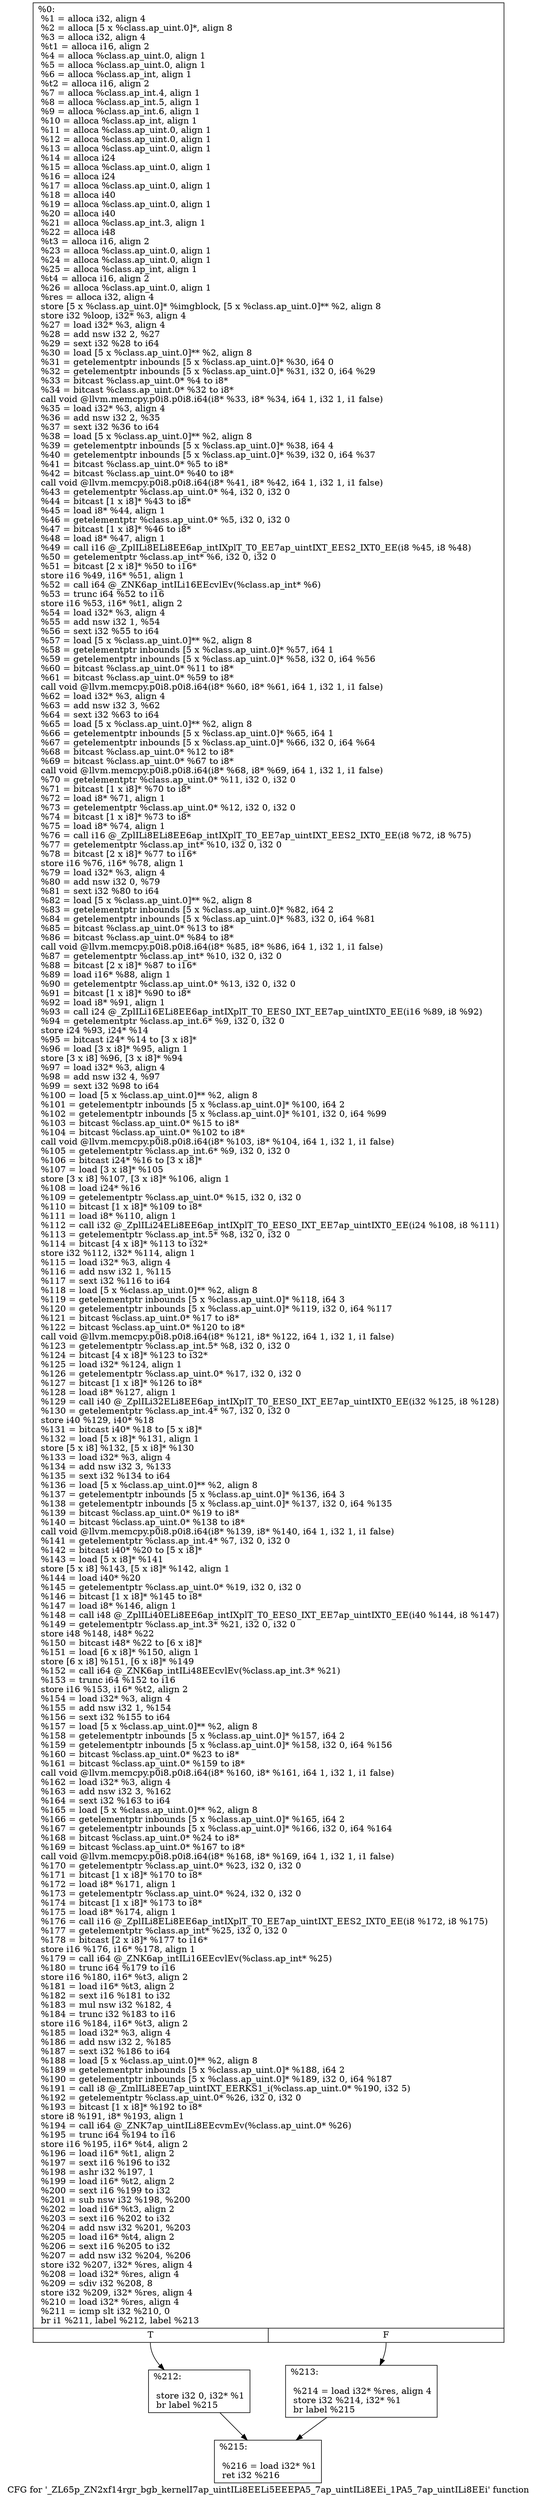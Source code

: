 digraph "CFG for '_ZL65p_ZN2xf14rgr_bgb_kernelI7ap_uintILi8EELi5EEEPA5_7ap_uintILi8EEi_1PA5_7ap_uintILi8EEi' function" {
	label="CFG for '_ZL65p_ZN2xf14rgr_bgb_kernelI7ap_uintILi8EELi5EEEPA5_7ap_uintILi8EEi_1PA5_7ap_uintILi8EEi' function";

	Node0x2988410 [shape=record,label="{%0:\l  %1 = alloca i32, align 4\l  %2 = alloca [5 x %class.ap_uint.0]*, align 8\l  %3 = alloca i32, align 4\l  %t1 = alloca i16, align 2\l  %4 = alloca %class.ap_uint.0, align 1\l  %5 = alloca %class.ap_uint.0, align 1\l  %6 = alloca %class.ap_int, align 1\l  %t2 = alloca i16, align 2\l  %7 = alloca %class.ap_int.4, align 1\l  %8 = alloca %class.ap_int.5, align 1\l  %9 = alloca %class.ap_int.6, align 1\l  %10 = alloca %class.ap_int, align 1\l  %11 = alloca %class.ap_uint.0, align 1\l  %12 = alloca %class.ap_uint.0, align 1\l  %13 = alloca %class.ap_uint.0, align 1\l  %14 = alloca i24\l  %15 = alloca %class.ap_uint.0, align 1\l  %16 = alloca i24\l  %17 = alloca %class.ap_uint.0, align 1\l  %18 = alloca i40\l  %19 = alloca %class.ap_uint.0, align 1\l  %20 = alloca i40\l  %21 = alloca %class.ap_int.3, align 1\l  %22 = alloca i48\l  %t3 = alloca i16, align 2\l  %23 = alloca %class.ap_uint.0, align 1\l  %24 = alloca %class.ap_uint.0, align 1\l  %25 = alloca %class.ap_int, align 1\l  %t4 = alloca i16, align 2\l  %26 = alloca %class.ap_uint.0, align 1\l  %res = alloca i32, align 4\l  store [5 x %class.ap_uint.0]* %imgblock, [5 x %class.ap_uint.0]** %2, align 8\l  store i32 %loop, i32* %3, align 4\l  %27 = load i32* %3, align 4\l  %28 = add nsw i32 2, %27\l  %29 = sext i32 %28 to i64\l  %30 = load [5 x %class.ap_uint.0]** %2, align 8\l  %31 = getelementptr inbounds [5 x %class.ap_uint.0]* %30, i64 0\l  %32 = getelementptr inbounds [5 x %class.ap_uint.0]* %31, i32 0, i64 %29\l  %33 = bitcast %class.ap_uint.0* %4 to i8*\l  %34 = bitcast %class.ap_uint.0* %32 to i8*\l  call void @llvm.memcpy.p0i8.p0i8.i64(i8* %33, i8* %34, i64 1, i32 1, i1 false)\l  %35 = load i32* %3, align 4\l  %36 = add nsw i32 2, %35\l  %37 = sext i32 %36 to i64\l  %38 = load [5 x %class.ap_uint.0]** %2, align 8\l  %39 = getelementptr inbounds [5 x %class.ap_uint.0]* %38, i64 4\l  %40 = getelementptr inbounds [5 x %class.ap_uint.0]* %39, i32 0, i64 %37\l  %41 = bitcast %class.ap_uint.0* %5 to i8*\l  %42 = bitcast %class.ap_uint.0* %40 to i8*\l  call void @llvm.memcpy.p0i8.p0i8.i64(i8* %41, i8* %42, i64 1, i32 1, i1 false)\l  %43 = getelementptr %class.ap_uint.0* %4, i32 0, i32 0\l  %44 = bitcast [1 x i8]* %43 to i8*\l  %45 = load i8* %44, align 1\l  %46 = getelementptr %class.ap_uint.0* %5, i32 0, i32 0\l  %47 = bitcast [1 x i8]* %46 to i8*\l  %48 = load i8* %47, align 1\l  %49 = call i16 @_ZplILi8ELi8EE6ap_intIXplT_T0_EE7ap_uintIXT_EES2_IXT0_EE(i8 %45, i8 %48)\l  %50 = getelementptr %class.ap_int* %6, i32 0, i32 0\l  %51 = bitcast [2 x i8]* %50 to i16*\l  store i16 %49, i16* %51, align 1\l  %52 = call i64 @_ZNK6ap_intILi16EEcvlEv(%class.ap_int* %6)\l  %53 = trunc i64 %52 to i16\l  store i16 %53, i16* %t1, align 2\l  %54 = load i32* %3, align 4\l  %55 = add nsw i32 1, %54\l  %56 = sext i32 %55 to i64\l  %57 = load [5 x %class.ap_uint.0]** %2, align 8\l  %58 = getelementptr inbounds [5 x %class.ap_uint.0]* %57, i64 1\l  %59 = getelementptr inbounds [5 x %class.ap_uint.0]* %58, i32 0, i64 %56\l  %60 = bitcast %class.ap_uint.0* %11 to i8*\l  %61 = bitcast %class.ap_uint.0* %59 to i8*\l  call void @llvm.memcpy.p0i8.p0i8.i64(i8* %60, i8* %61, i64 1, i32 1, i1 false)\l  %62 = load i32* %3, align 4\l  %63 = add nsw i32 3, %62\l  %64 = sext i32 %63 to i64\l  %65 = load [5 x %class.ap_uint.0]** %2, align 8\l  %66 = getelementptr inbounds [5 x %class.ap_uint.0]* %65, i64 1\l  %67 = getelementptr inbounds [5 x %class.ap_uint.0]* %66, i32 0, i64 %64\l  %68 = bitcast %class.ap_uint.0* %12 to i8*\l  %69 = bitcast %class.ap_uint.0* %67 to i8*\l  call void @llvm.memcpy.p0i8.p0i8.i64(i8* %68, i8* %69, i64 1, i32 1, i1 false)\l  %70 = getelementptr %class.ap_uint.0* %11, i32 0, i32 0\l  %71 = bitcast [1 x i8]* %70 to i8*\l  %72 = load i8* %71, align 1\l  %73 = getelementptr %class.ap_uint.0* %12, i32 0, i32 0\l  %74 = bitcast [1 x i8]* %73 to i8*\l  %75 = load i8* %74, align 1\l  %76 = call i16 @_ZplILi8ELi8EE6ap_intIXplT_T0_EE7ap_uintIXT_EES2_IXT0_EE(i8 %72, i8 %75)\l  %77 = getelementptr %class.ap_int* %10, i32 0, i32 0\l  %78 = bitcast [2 x i8]* %77 to i16*\l  store i16 %76, i16* %78, align 1\l  %79 = load i32* %3, align 4\l  %80 = add nsw i32 0, %79\l  %81 = sext i32 %80 to i64\l  %82 = load [5 x %class.ap_uint.0]** %2, align 8\l  %83 = getelementptr inbounds [5 x %class.ap_uint.0]* %82, i64 2\l  %84 = getelementptr inbounds [5 x %class.ap_uint.0]* %83, i32 0, i64 %81\l  %85 = bitcast %class.ap_uint.0* %13 to i8*\l  %86 = bitcast %class.ap_uint.0* %84 to i8*\l  call void @llvm.memcpy.p0i8.p0i8.i64(i8* %85, i8* %86, i64 1, i32 1, i1 false)\l  %87 = getelementptr %class.ap_int* %10, i32 0, i32 0\l  %88 = bitcast [2 x i8]* %87 to i16*\l  %89 = load i16* %88, align 1\l  %90 = getelementptr %class.ap_uint.0* %13, i32 0, i32 0\l  %91 = bitcast [1 x i8]* %90 to i8*\l  %92 = load i8* %91, align 1\l  %93 = call i24 @_ZplILi16ELi8EE6ap_intIXplT_T0_EES0_IXT_EE7ap_uintIXT0_EE(i16 %89, i8 %92)\l  %94 = getelementptr %class.ap_int.6* %9, i32 0, i32 0\l  store i24 %93, i24* %14\l  %95 = bitcast i24* %14 to [3 x i8]*\l  %96 = load [3 x i8]* %95, align 1\l  store [3 x i8] %96, [3 x i8]* %94\l  %97 = load i32* %3, align 4\l  %98 = add nsw i32 4, %97\l  %99 = sext i32 %98 to i64\l  %100 = load [5 x %class.ap_uint.0]** %2, align 8\l  %101 = getelementptr inbounds [5 x %class.ap_uint.0]* %100, i64 2\l  %102 = getelementptr inbounds [5 x %class.ap_uint.0]* %101, i32 0, i64 %99\l  %103 = bitcast %class.ap_uint.0* %15 to i8*\l  %104 = bitcast %class.ap_uint.0* %102 to i8*\l  call void @llvm.memcpy.p0i8.p0i8.i64(i8* %103, i8* %104, i64 1, i32 1, i1 false)\l  %105 = getelementptr %class.ap_int.6* %9, i32 0, i32 0\l  %106 = bitcast i24* %16 to [3 x i8]*\l  %107 = load [3 x i8]* %105\l  store [3 x i8] %107, [3 x i8]* %106, align 1\l  %108 = load i24* %16\l  %109 = getelementptr %class.ap_uint.0* %15, i32 0, i32 0\l  %110 = bitcast [1 x i8]* %109 to i8*\l  %111 = load i8* %110, align 1\l  %112 = call i32 @_ZplILi24ELi8EE6ap_intIXplT_T0_EES0_IXT_EE7ap_uintIXT0_EE(i24 %108, i8 %111)\l  %113 = getelementptr %class.ap_int.5* %8, i32 0, i32 0\l  %114 = bitcast [4 x i8]* %113 to i32*\l  store i32 %112, i32* %114, align 1\l  %115 = load i32* %3, align 4\l  %116 = add nsw i32 1, %115\l  %117 = sext i32 %116 to i64\l  %118 = load [5 x %class.ap_uint.0]** %2, align 8\l  %119 = getelementptr inbounds [5 x %class.ap_uint.0]* %118, i64 3\l  %120 = getelementptr inbounds [5 x %class.ap_uint.0]* %119, i32 0, i64 %117\l  %121 = bitcast %class.ap_uint.0* %17 to i8*\l  %122 = bitcast %class.ap_uint.0* %120 to i8*\l  call void @llvm.memcpy.p0i8.p0i8.i64(i8* %121, i8* %122, i64 1, i32 1, i1 false)\l  %123 = getelementptr %class.ap_int.5* %8, i32 0, i32 0\l  %124 = bitcast [4 x i8]* %123 to i32*\l  %125 = load i32* %124, align 1\l  %126 = getelementptr %class.ap_uint.0* %17, i32 0, i32 0\l  %127 = bitcast [1 x i8]* %126 to i8*\l  %128 = load i8* %127, align 1\l  %129 = call i40 @_ZplILi32ELi8EE6ap_intIXplT_T0_EES0_IXT_EE7ap_uintIXT0_EE(i32 %125, i8 %128)\l  %130 = getelementptr %class.ap_int.4* %7, i32 0, i32 0\l  store i40 %129, i40* %18\l  %131 = bitcast i40* %18 to [5 x i8]*\l  %132 = load [5 x i8]* %131, align 1\l  store [5 x i8] %132, [5 x i8]* %130\l  %133 = load i32* %3, align 4\l  %134 = add nsw i32 3, %133\l  %135 = sext i32 %134 to i64\l  %136 = load [5 x %class.ap_uint.0]** %2, align 8\l  %137 = getelementptr inbounds [5 x %class.ap_uint.0]* %136, i64 3\l  %138 = getelementptr inbounds [5 x %class.ap_uint.0]* %137, i32 0, i64 %135\l  %139 = bitcast %class.ap_uint.0* %19 to i8*\l  %140 = bitcast %class.ap_uint.0* %138 to i8*\l  call void @llvm.memcpy.p0i8.p0i8.i64(i8* %139, i8* %140, i64 1, i32 1, i1 false)\l  %141 = getelementptr %class.ap_int.4* %7, i32 0, i32 0\l  %142 = bitcast i40* %20 to [5 x i8]*\l  %143 = load [5 x i8]* %141\l  store [5 x i8] %143, [5 x i8]* %142, align 1\l  %144 = load i40* %20\l  %145 = getelementptr %class.ap_uint.0* %19, i32 0, i32 0\l  %146 = bitcast [1 x i8]* %145 to i8*\l  %147 = load i8* %146, align 1\l  %148 = call i48 @_ZplILi40ELi8EE6ap_intIXplT_T0_EES0_IXT_EE7ap_uintIXT0_EE(i40 %144, i8 %147)\l  %149 = getelementptr %class.ap_int.3* %21, i32 0, i32 0\l  store i48 %148, i48* %22\l  %150 = bitcast i48* %22 to [6 x i8]*\l  %151 = load [6 x i8]* %150, align 1\l  store [6 x i8] %151, [6 x i8]* %149\l  %152 = call i64 @_ZNK6ap_intILi48EEcvlEv(%class.ap_int.3* %21)\l  %153 = trunc i64 %152 to i16\l  store i16 %153, i16* %t2, align 2\l  %154 = load i32* %3, align 4\l  %155 = add nsw i32 1, %154\l  %156 = sext i32 %155 to i64\l  %157 = load [5 x %class.ap_uint.0]** %2, align 8\l  %158 = getelementptr inbounds [5 x %class.ap_uint.0]* %157, i64 2\l  %159 = getelementptr inbounds [5 x %class.ap_uint.0]* %158, i32 0, i64 %156\l  %160 = bitcast %class.ap_uint.0* %23 to i8*\l  %161 = bitcast %class.ap_uint.0* %159 to i8*\l  call void @llvm.memcpy.p0i8.p0i8.i64(i8* %160, i8* %161, i64 1, i32 1, i1 false)\l  %162 = load i32* %3, align 4\l  %163 = add nsw i32 3, %162\l  %164 = sext i32 %163 to i64\l  %165 = load [5 x %class.ap_uint.0]** %2, align 8\l  %166 = getelementptr inbounds [5 x %class.ap_uint.0]* %165, i64 2\l  %167 = getelementptr inbounds [5 x %class.ap_uint.0]* %166, i32 0, i64 %164\l  %168 = bitcast %class.ap_uint.0* %24 to i8*\l  %169 = bitcast %class.ap_uint.0* %167 to i8*\l  call void @llvm.memcpy.p0i8.p0i8.i64(i8* %168, i8* %169, i64 1, i32 1, i1 false)\l  %170 = getelementptr %class.ap_uint.0* %23, i32 0, i32 0\l  %171 = bitcast [1 x i8]* %170 to i8*\l  %172 = load i8* %171, align 1\l  %173 = getelementptr %class.ap_uint.0* %24, i32 0, i32 0\l  %174 = bitcast [1 x i8]* %173 to i8*\l  %175 = load i8* %174, align 1\l  %176 = call i16 @_ZplILi8ELi8EE6ap_intIXplT_T0_EE7ap_uintIXT_EES2_IXT0_EE(i8 %172, i8 %175)\l  %177 = getelementptr %class.ap_int* %25, i32 0, i32 0\l  %178 = bitcast [2 x i8]* %177 to i16*\l  store i16 %176, i16* %178, align 1\l  %179 = call i64 @_ZNK6ap_intILi16EEcvlEv(%class.ap_int* %25)\l  %180 = trunc i64 %179 to i16\l  store i16 %180, i16* %t3, align 2\l  %181 = load i16* %t3, align 2\l  %182 = sext i16 %181 to i32\l  %183 = mul nsw i32 %182, 4\l  %184 = trunc i32 %183 to i16\l  store i16 %184, i16* %t3, align 2\l  %185 = load i32* %3, align 4\l  %186 = add nsw i32 2, %185\l  %187 = sext i32 %186 to i64\l  %188 = load [5 x %class.ap_uint.0]** %2, align 8\l  %189 = getelementptr inbounds [5 x %class.ap_uint.0]* %188, i64 2\l  %190 = getelementptr inbounds [5 x %class.ap_uint.0]* %189, i32 0, i64 %187\l  %191 = call i8 @_ZmlILi8EE7ap_uintIXT_EERKS1_i(%class.ap_uint.0* %190, i32 5)\l  %192 = getelementptr %class.ap_uint.0* %26, i32 0, i32 0\l  %193 = bitcast [1 x i8]* %192 to i8*\l  store i8 %191, i8* %193, align 1\l  %194 = call i64 @_ZNK7ap_uintILi8EEcvmEv(%class.ap_uint.0* %26)\l  %195 = trunc i64 %194 to i16\l  store i16 %195, i16* %t4, align 2\l  %196 = load i16* %t1, align 2\l  %197 = sext i16 %196 to i32\l  %198 = ashr i32 %197, 1\l  %199 = load i16* %t2, align 2\l  %200 = sext i16 %199 to i32\l  %201 = sub nsw i32 %198, %200\l  %202 = load i16* %t3, align 2\l  %203 = sext i16 %202 to i32\l  %204 = add nsw i32 %201, %203\l  %205 = load i16* %t4, align 2\l  %206 = sext i16 %205 to i32\l  %207 = add nsw i32 %204, %206\l  store i32 %207, i32* %res, align 4\l  %208 = load i32* %res, align 4\l  %209 = sdiv i32 %208, 8\l  store i32 %209, i32* %res, align 4\l  %210 = load i32* %res, align 4\l  %211 = icmp slt i32 %210, 0\l  br i1 %211, label %212, label %213\l|{<s0>T|<s1>F}}"];
	Node0x2988410:s0 -> Node0x298f590;
	Node0x2988410:s1 -> Node0x2996bc0;
	Node0x298f590 [shape=record,label="{%212:\l\l  store i32 0, i32* %1\l  br label %215\l}"];
	Node0x298f590 -> Node0x2996d60;
	Node0x2996bc0 [shape=record,label="{%213:\l\l  %214 = load i32* %res, align 4\l  store i32 %214, i32* %1\l  br label %215\l}"];
	Node0x2996bc0 -> Node0x2996d60;
	Node0x2996d60 [shape=record,label="{%215:\l\l  %216 = load i32* %1\l  ret i32 %216\l}"];
}
